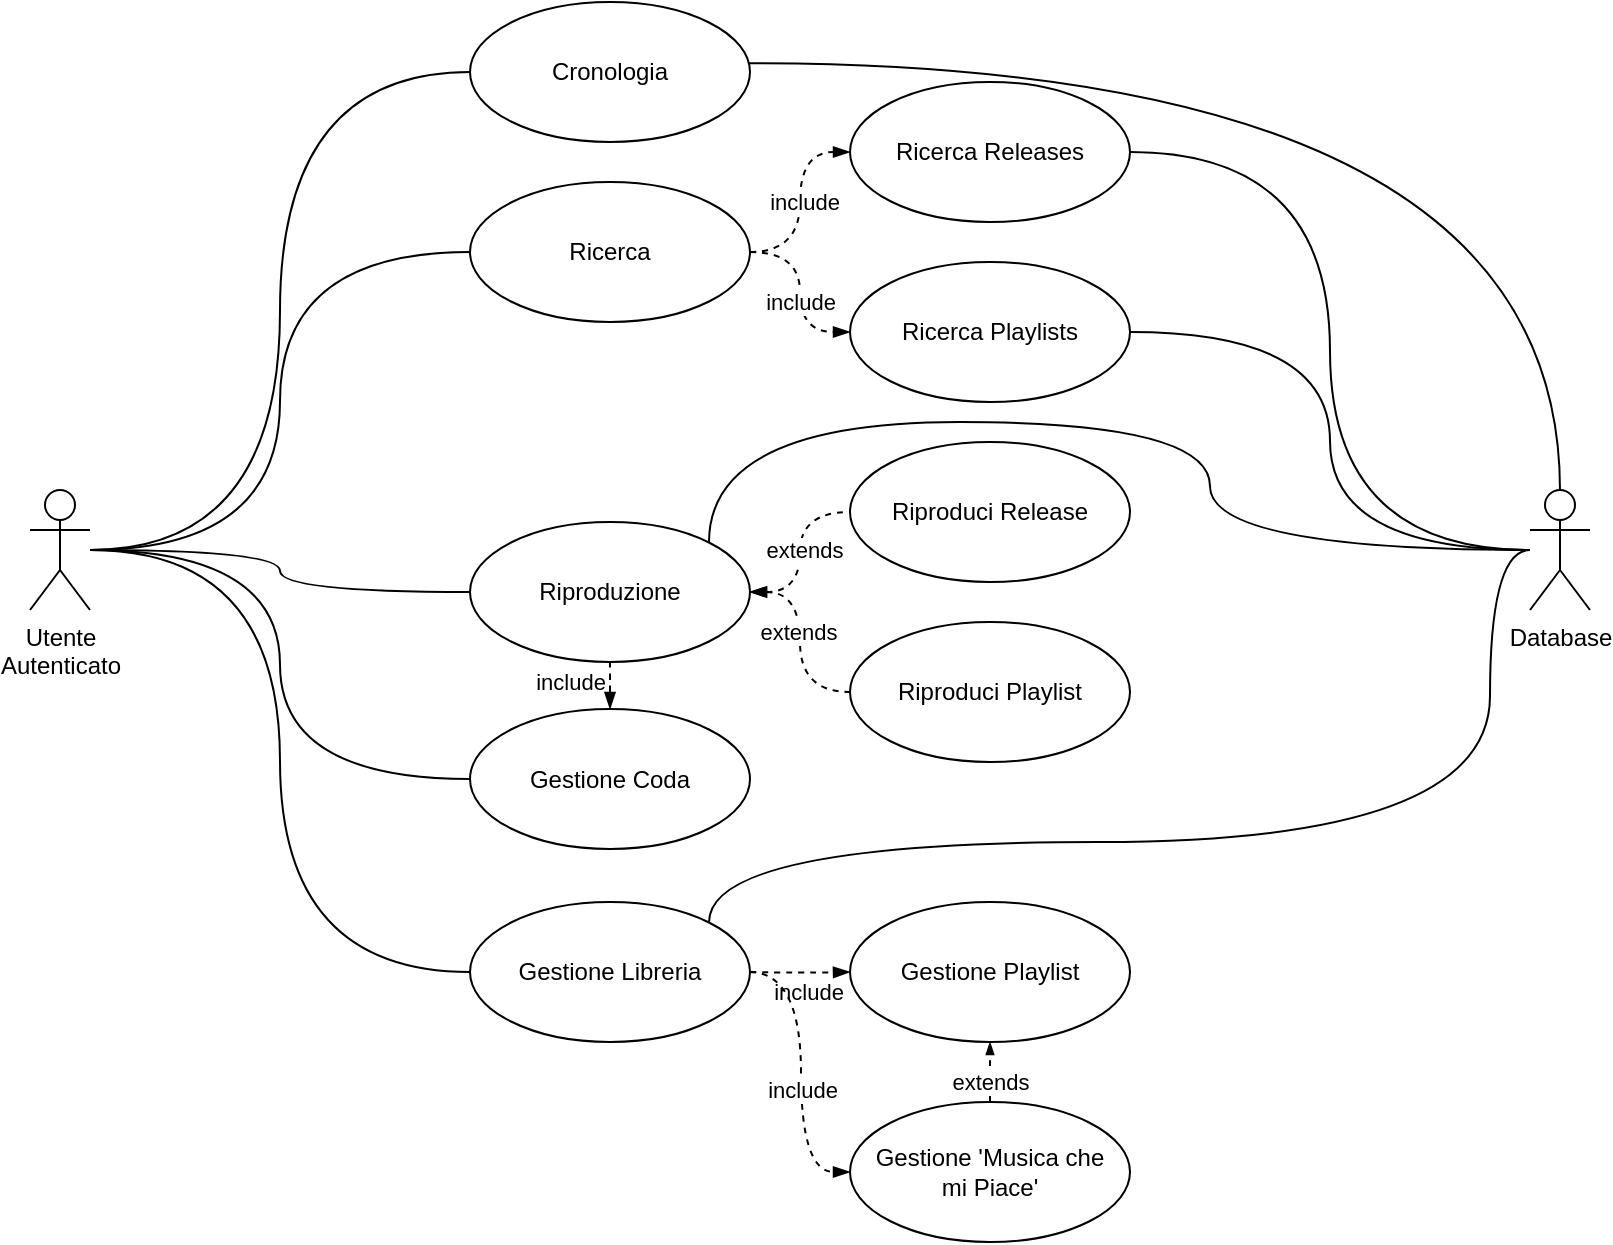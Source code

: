 <mxfile version="20.5.1" type="github"><diagram id="mG1HMk_P3Qzkao30jtQO" name="Page-1"><mxGraphModel dx="1214" dy="662" grid="1" gridSize="10" guides="1" tooltips="1" connect="1" arrows="1" fold="1" page="1" pageScale="1" pageWidth="1169" pageHeight="827" math="0" shadow="0"><root><mxCell id="0"/><mxCell id="1" parent="0"/><mxCell id="jDjHbBXsktSoRNRUFQ-b-1" style="edgeStyle=orthogonalEdgeStyle;orthogonalLoop=1;jettySize=auto;html=1;entryX=0;entryY=0.5;entryDx=0;entryDy=0;endArrow=none;endFill=0;curved=1;" parent="1" source="5CA6VPBxyKq3rkaRyW6T-1" target="5CA6VPBxyKq3rkaRyW6T-2" edge="1"><mxGeometry relative="1" as="geometry"/></mxCell><mxCell id="jDjHbBXsktSoRNRUFQ-b-14" style="edgeStyle=orthogonalEdgeStyle;curved=1;orthogonalLoop=1;jettySize=auto;html=1;entryX=0;entryY=0.5;entryDx=0;entryDy=0;startArrow=none;startFill=0;endArrow=none;endFill=0;" parent="1" source="5CA6VPBxyKq3rkaRyW6T-1" target="5CA6VPBxyKq3rkaRyW6T-3" edge="1"><mxGeometry relative="1" as="geometry"/></mxCell><mxCell id="jDjHbBXsktSoRNRUFQ-b-15" style="edgeStyle=orthogonalEdgeStyle;curved=1;orthogonalLoop=1;jettySize=auto;html=1;entryX=0;entryY=0.5;entryDx=0;entryDy=0;startArrow=none;startFill=0;endArrow=none;endFill=0;" parent="1" source="5CA6VPBxyKq3rkaRyW6T-1" target="5CA6VPBxyKq3rkaRyW6T-4" edge="1"><mxGeometry relative="1" as="geometry"/></mxCell><mxCell id="jDjHbBXsktSoRNRUFQ-b-32" style="edgeStyle=orthogonalEdgeStyle;curved=1;orthogonalLoop=1;jettySize=auto;html=1;entryX=0;entryY=0.5;entryDx=0;entryDy=0;startArrow=none;startFill=0;endArrow=none;endFill=0;endSize=4;" parent="1" source="5CA6VPBxyKq3rkaRyW6T-1" target="5CA6VPBxyKq3rkaRyW6T-5" edge="1"><mxGeometry relative="1" as="geometry"/></mxCell><mxCell id="jDjHbBXsktSoRNRUFQ-b-33" style="edgeStyle=orthogonalEdgeStyle;curved=1;orthogonalLoop=1;jettySize=auto;html=1;entryX=0;entryY=0.5;entryDx=0;entryDy=0;startArrow=none;startFill=0;endArrow=none;endFill=0;endSize=4;" parent="1" source="5CA6VPBxyKq3rkaRyW6T-1" target="5CA6VPBxyKq3rkaRyW6T-6" edge="1"><mxGeometry relative="1" as="geometry"/></mxCell><mxCell id="5CA6VPBxyKq3rkaRyW6T-1" value="&lt;div&gt;Utente&lt;/div&gt;&lt;div&gt;Autenticato&lt;br&gt;&lt;/div&gt;" style="shape=umlActor;verticalLabelPosition=bottom;verticalAlign=top;html=1;" parent="1" vertex="1"><mxGeometry x="130" y="384" width="30" height="60" as="geometry"/></mxCell><mxCell id="sF4jWUzwzZxr8Itc68vX-2" style="edgeStyle=orthogonalEdgeStyle;rounded=0;orthogonalLoop=1;jettySize=auto;html=1;exitX=0.997;exitY=0.437;exitDx=0;exitDy=0;entryX=0.5;entryY=0;entryDx=0;entryDy=0;entryPerimeter=0;endArrow=none;endFill=0;curved=1;exitPerimeter=0;" parent="1" source="5CA6VPBxyKq3rkaRyW6T-2" target="sF4jWUzwzZxr8Itc68vX-1" edge="1"><mxGeometry relative="1" as="geometry"><Array as="points"><mxPoint x="895" y="171"/></Array></mxGeometry></mxCell><mxCell id="5CA6VPBxyKq3rkaRyW6T-2" value="Cronologia" style="ellipse;whiteSpace=wrap;html=1;" parent="1" vertex="1"><mxGeometry x="350" y="140" width="140" height="70" as="geometry"/></mxCell><mxCell id="jDjHbBXsktSoRNRUFQ-b-6" style="edgeStyle=orthogonalEdgeStyle;curved=1;orthogonalLoop=1;jettySize=auto;html=1;exitX=1;exitY=0.5;exitDx=0;exitDy=0;entryX=0;entryY=0.5;entryDx=0;entryDy=0;dashed=1;endArrow=blockThin;endFill=1;" parent="1" source="5CA6VPBxyKq3rkaRyW6T-3" target="jDjHbBXsktSoRNRUFQ-b-4" edge="1"><mxGeometry relative="1" as="geometry"/></mxCell><mxCell id="jDjHbBXsktSoRNRUFQ-b-7" value="include" style="edgeLabel;html=1;align=center;verticalAlign=middle;resizable=0;points=[];labelBackgroundColor=default;" parent="jDjHbBXsktSoRNRUFQ-b-6" vertex="1" connectable="0"><mxGeometry x="0.167" y="-2" relative="1" as="geometry"><mxPoint y="8" as="offset"/></mxGeometry></mxCell><mxCell id="jDjHbBXsktSoRNRUFQ-b-8" style="edgeStyle=orthogonalEdgeStyle;curved=1;orthogonalLoop=1;jettySize=auto;html=1;exitX=1;exitY=0.5;exitDx=0;exitDy=0;entryX=0;entryY=0.5;entryDx=0;entryDy=0;dashed=1;endArrow=blockThin;endFill=1;" parent="1" source="5CA6VPBxyKq3rkaRyW6T-3" target="jDjHbBXsktSoRNRUFQ-b-5" edge="1"><mxGeometry relative="1" as="geometry"/></mxCell><mxCell id="jDjHbBXsktSoRNRUFQ-b-9" value="include" style="edgeLabel;html=1;align=center;verticalAlign=middle;resizable=0;points=[];" parent="jDjHbBXsktSoRNRUFQ-b-8" vertex="1" connectable="0"><mxGeometry x="0.138" relative="1" as="geometry"><mxPoint y="-1" as="offset"/></mxGeometry></mxCell><mxCell id="5CA6VPBxyKq3rkaRyW6T-3" value="Ricerca" style="ellipse;whiteSpace=wrap;html=1;" parent="1" vertex="1"><mxGeometry x="350" y="230" width="140" height="70" as="geometry"/></mxCell><mxCell id="jDjHbBXsktSoRNRUFQ-b-2" style="edgeStyle=orthogonalEdgeStyle;curved=1;orthogonalLoop=1;jettySize=auto;html=1;exitX=0.5;exitY=1;exitDx=0;exitDy=0;entryX=0.5;entryY=0;entryDx=0;entryDy=0;endArrow=blockThin;endFill=1;dashed=1;" parent="1" source="5CA6VPBxyKq3rkaRyW6T-4" target="5CA6VPBxyKq3rkaRyW6T-5" edge="1"><mxGeometry relative="1" as="geometry"/></mxCell><mxCell id="jDjHbBXsktSoRNRUFQ-b-3" value="include" style="edgeLabel;html=1;align=center;verticalAlign=middle;resizable=0;points=[];labelBackgroundColor=none;" parent="jDjHbBXsktSoRNRUFQ-b-2" vertex="1" connectable="0"><mxGeometry x="-0.162" relative="1" as="geometry"><mxPoint x="-20" as="offset"/></mxGeometry></mxCell><mxCell id="jDjHbBXsktSoRNRUFQ-b-12" style="edgeStyle=orthogonalEdgeStyle;curved=1;orthogonalLoop=1;jettySize=auto;html=1;exitX=1;exitY=0.5;exitDx=0;exitDy=0;entryX=0;entryY=0.5;entryDx=0;entryDy=0;dashed=1;endArrow=none;endFill=0;startArrow=blockThin;startFill=1;" parent="1" source="5CA6VPBxyKq3rkaRyW6T-4" target="jDjHbBXsktSoRNRUFQ-b-10" edge="1"><mxGeometry relative="1" as="geometry"/></mxCell><mxCell id="jDjHbBXsktSoRNRUFQ-b-16" value="extends" style="edgeLabel;html=1;align=center;verticalAlign=middle;resizable=0;points=[];" parent="jDjHbBXsktSoRNRUFQ-b-12" vertex="1" connectable="0"><mxGeometry x="0.218" y="-2" relative="1" as="geometry"><mxPoint y="9" as="offset"/></mxGeometry></mxCell><mxCell id="jDjHbBXsktSoRNRUFQ-b-13" style="edgeStyle=orthogonalEdgeStyle;curved=1;orthogonalLoop=1;jettySize=auto;html=1;exitX=1;exitY=0.5;exitDx=0;exitDy=0;entryX=0;entryY=0.5;entryDx=0;entryDy=0;dashed=1;endArrow=none;endFill=0;startArrow=blockThin;startFill=1;" parent="1" source="5CA6VPBxyKq3rkaRyW6T-4" target="jDjHbBXsktSoRNRUFQ-b-11" edge="1"><mxGeometry relative="1" as="geometry"/></mxCell><mxCell id="jDjHbBXsktSoRNRUFQ-b-17" value="extends" style="edgeLabel;html=1;align=center;verticalAlign=middle;resizable=0;points=[];" parent="jDjHbBXsktSoRNRUFQ-b-13" vertex="1" connectable="0"><mxGeometry x="-0.101" y="-1" relative="1" as="geometry"><mxPoint as="offset"/></mxGeometry></mxCell><mxCell id="5CA6VPBxyKq3rkaRyW6T-4" value="Riproduzione" style="ellipse;whiteSpace=wrap;html=1;" parent="1" vertex="1"><mxGeometry x="350" y="400" width="140" height="70" as="geometry"/></mxCell><mxCell id="5CA6VPBxyKq3rkaRyW6T-5" value="Gestione Coda" style="ellipse;whiteSpace=wrap;html=1;" parent="1" vertex="1"><mxGeometry x="350" y="493.5" width="140" height="70" as="geometry"/></mxCell><mxCell id="5CA6VPBxyKq3rkaRyW6T-6" value="Gestione Libreria" style="ellipse;whiteSpace=wrap;html=1;" parent="1" vertex="1"><mxGeometry x="350" y="590" width="140" height="70" as="geometry"/></mxCell><mxCell id="jDjHbBXsktSoRNRUFQ-b-4" value="Ricerca Releases" style="ellipse;whiteSpace=wrap;html=1;" parent="1" vertex="1"><mxGeometry x="540" y="180" width="140" height="70" as="geometry"/></mxCell><mxCell id="jDjHbBXsktSoRNRUFQ-b-5" value="Ricerca Playlists" style="ellipse;whiteSpace=wrap;html=1;" parent="1" vertex="1"><mxGeometry x="540" y="270" width="140" height="70" as="geometry"/></mxCell><mxCell id="jDjHbBXsktSoRNRUFQ-b-10" value="Riproduci Release" style="ellipse;whiteSpace=wrap;html=1;" parent="1" vertex="1"><mxGeometry x="540" y="360" width="140" height="70" as="geometry"/></mxCell><mxCell id="jDjHbBXsktSoRNRUFQ-b-11" value="Riproduci Playlist" style="ellipse;whiteSpace=wrap;html=1;" parent="1" vertex="1"><mxGeometry x="540" y="450" width="140" height="70" as="geometry"/></mxCell><mxCell id="jDjHbBXsktSoRNRUFQ-b-24" style="edgeStyle=orthogonalEdgeStyle;curved=1;orthogonalLoop=1;jettySize=auto;html=1;exitX=1;exitY=0.5;exitDx=0;exitDy=0;entryX=0;entryY=0.5;entryDx=0;entryDy=0;dashed=1;endArrow=blockThin;endFill=1;" parent="1" target="jDjHbBXsktSoRNRUFQ-b-28" edge="1"><mxGeometry relative="1" as="geometry"><mxPoint x="490" y="625" as="sourcePoint"/></mxGeometry></mxCell><mxCell id="jDjHbBXsktSoRNRUFQ-b-25" value="include" style="edgeLabel;html=1;align=center;verticalAlign=middle;resizable=0;points=[];labelBackgroundColor=default;" parent="jDjHbBXsktSoRNRUFQ-b-24" vertex="1" connectable="0"><mxGeometry x="0.167" y="-2" relative="1" as="geometry"><mxPoint y="8" as="offset"/></mxGeometry></mxCell><mxCell id="jDjHbBXsktSoRNRUFQ-b-26" style="edgeStyle=orthogonalEdgeStyle;curved=1;orthogonalLoop=1;jettySize=auto;html=1;exitX=1;exitY=0.5;exitDx=0;exitDy=0;entryX=0;entryY=0.5;entryDx=0;entryDy=0;dashed=1;endArrow=blockThin;endFill=1;" parent="1" target="jDjHbBXsktSoRNRUFQ-b-29" edge="1"><mxGeometry relative="1" as="geometry"><mxPoint x="490" y="625" as="sourcePoint"/></mxGeometry></mxCell><mxCell id="jDjHbBXsktSoRNRUFQ-b-27" value="include" style="edgeLabel;html=1;align=center;verticalAlign=middle;resizable=0;points=[];" parent="jDjHbBXsktSoRNRUFQ-b-26" vertex="1" connectable="0"><mxGeometry x="0.138" relative="1" as="geometry"><mxPoint y="-1" as="offset"/></mxGeometry></mxCell><mxCell id="jDjHbBXsktSoRNRUFQ-b-28" value="Gestione Playlist" style="ellipse;whiteSpace=wrap;html=1;" parent="1" vertex="1"><mxGeometry x="540" y="590" width="140" height="70" as="geometry"/></mxCell><mxCell id="jDjHbBXsktSoRNRUFQ-b-30" style="edgeStyle=orthogonalEdgeStyle;curved=1;orthogonalLoop=1;jettySize=auto;html=1;exitX=0.5;exitY=0;exitDx=0;exitDy=0;entryX=0.5;entryY=1;entryDx=0;entryDy=0;startArrow=none;startFill=0;endArrow=blockThin;endFill=1;dashed=1;endSize=4;" parent="1" source="jDjHbBXsktSoRNRUFQ-b-29" target="jDjHbBXsktSoRNRUFQ-b-28" edge="1"><mxGeometry relative="1" as="geometry"/></mxCell><mxCell id="jDjHbBXsktSoRNRUFQ-b-31" value="extends" style="edgeLabel;html=1;align=center;verticalAlign=middle;resizable=0;points=[];" parent="jDjHbBXsktSoRNRUFQ-b-30" vertex="1" connectable="0"><mxGeometry x="-0.286" relative="1" as="geometry"><mxPoint as="offset"/></mxGeometry></mxCell><mxCell id="jDjHbBXsktSoRNRUFQ-b-29" value="&lt;div&gt;Gestione 'Musica che&lt;/div&gt;&lt;div&gt;mi Piace'&lt;br&gt;&lt;/div&gt;" style="ellipse;whiteSpace=wrap;html=1;" parent="1" vertex="1"><mxGeometry x="540" y="690" width="140" height="70" as="geometry"/></mxCell><mxCell id="sF4jWUzwzZxr8Itc68vX-4" style="edgeStyle=orthogonalEdgeStyle;curved=1;rounded=0;orthogonalLoop=1;jettySize=auto;html=1;entryX=1;entryY=0.5;entryDx=0;entryDy=0;endArrow=none;endFill=0;" parent="1" source="sF4jWUzwzZxr8Itc68vX-1" target="jDjHbBXsktSoRNRUFQ-b-4" edge="1"><mxGeometry relative="1" as="geometry"/></mxCell><mxCell id="sF4jWUzwzZxr8Itc68vX-5" style="edgeStyle=orthogonalEdgeStyle;curved=1;rounded=0;orthogonalLoop=1;jettySize=auto;html=1;entryX=1;entryY=0.5;entryDx=0;entryDy=0;endArrow=none;endFill=0;" parent="1" source="sF4jWUzwzZxr8Itc68vX-1" target="jDjHbBXsktSoRNRUFQ-b-5" edge="1"><mxGeometry relative="1" as="geometry"/></mxCell><mxCell id="sF4jWUzwzZxr8Itc68vX-6" style="edgeStyle=orthogonalEdgeStyle;curved=1;rounded=0;orthogonalLoop=1;jettySize=auto;html=1;entryX=1;entryY=0;entryDx=0;entryDy=0;endArrow=none;endFill=0;" parent="1" source="sF4jWUzwzZxr8Itc68vX-1" target="5CA6VPBxyKq3rkaRyW6T-4" edge="1"><mxGeometry relative="1" as="geometry"><Array as="points"><mxPoint x="720" y="414"/><mxPoint x="720" y="350"/><mxPoint x="470" y="350"/></Array></mxGeometry></mxCell><mxCell id="sF4jWUzwzZxr8Itc68vX-8" style="edgeStyle=orthogonalEdgeStyle;curved=1;rounded=0;orthogonalLoop=1;jettySize=auto;html=1;entryX=1;entryY=0;entryDx=0;entryDy=0;endArrow=none;endFill=0;" parent="1" source="sF4jWUzwzZxr8Itc68vX-1" target="5CA6VPBxyKq3rkaRyW6T-6" edge="1"><mxGeometry relative="1" as="geometry"><Array as="points"><mxPoint x="860" y="414"/><mxPoint x="860" y="560"/><mxPoint x="470" y="560"/></Array></mxGeometry></mxCell><mxCell id="sF4jWUzwzZxr8Itc68vX-1" value="Database" style="shape=umlActor;verticalLabelPosition=bottom;verticalAlign=top;html=1;" parent="1" vertex="1"><mxGeometry x="880" y="384" width="30" height="60" as="geometry"/></mxCell></root></mxGraphModel></diagram></mxfile>